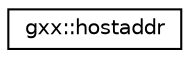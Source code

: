 digraph "Graphical Class Hierarchy"
{
  edge [fontname="Helvetica",fontsize="10",labelfontname="Helvetica",labelfontsize="10"];
  node [fontname="Helvetica",fontsize="10",shape=record];
  rankdir="LR";
  Node1 [label="gxx::hostaddr",height=0.2,width=0.4,color="black", fillcolor="white", style="filled",URL="$classgxx_1_1hostaddr.html"];
}
